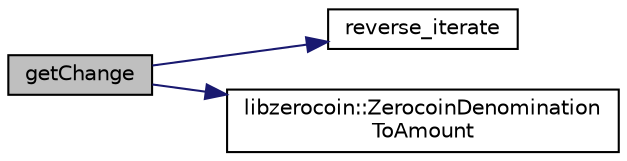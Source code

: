 digraph "getChange"
{
  edge [fontname="Helvetica",fontsize="10",labelfontname="Helvetica",labelfontsize="10"];
  node [fontname="Helvetica",fontsize="10",shape=record];
  rankdir="LR";
  Node11 [label="getChange",height=0.2,width=0.4,color="black", fillcolor="grey75", style="filled", fontcolor="black"];
  Node11 -> Node12 [color="midnightblue",fontsize="10",style="solid",fontname="Helvetica"];
  Node12 [label="reverse_iterate",height=0.2,width=0.4,color="black", fillcolor="white", style="filled",URL="$reverse__iterate_8h.html#a5c42501cbdd92bec9f5a7886c4e9cfd5"];
  Node11 -> Node13 [color="midnightblue",fontsize="10",style="solid",fontname="Helvetica"];
  Node13 [label="libzerocoin::ZerocoinDenomination\lToAmount",height=0.2,width=0.4,color="black", fillcolor="white", style="filled",URL="$namespacelibzerocoin.html#aa2479161e18a4df0c60a6256e47cac97"];
}
